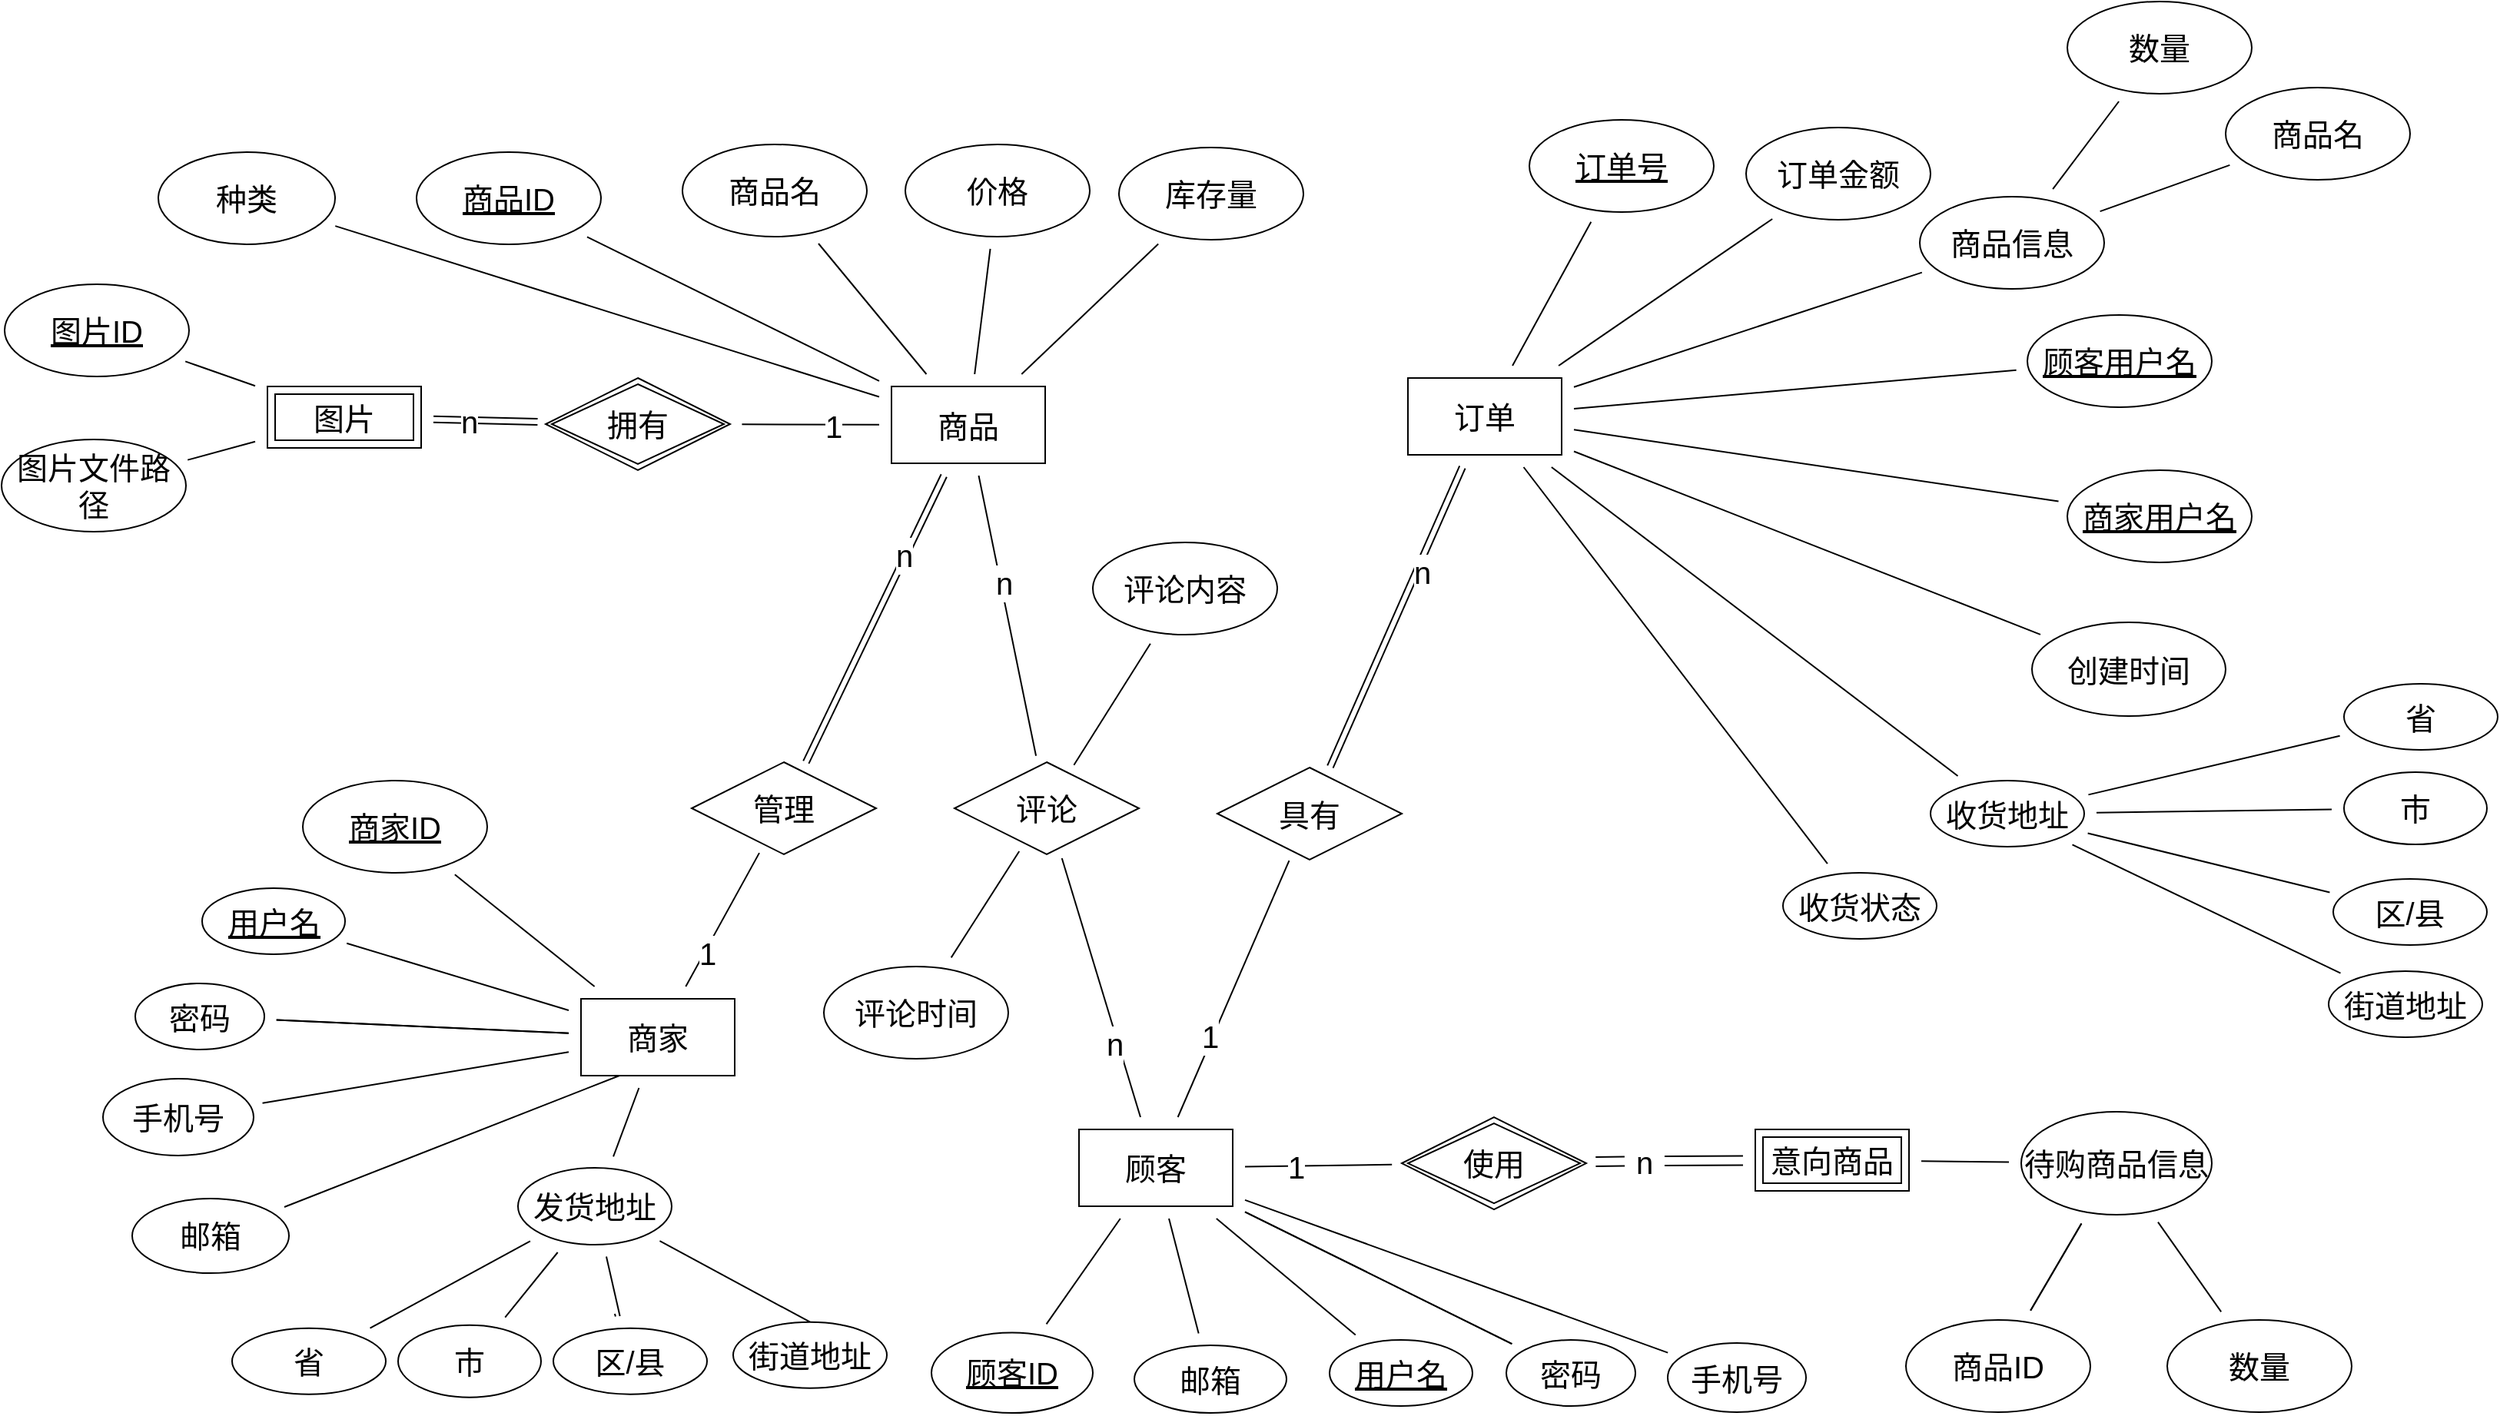 <mxfile version="20.6.2" type="github">
  <diagram id="BOre7gkhwZPCpXYbug6-" name="第 1 页">
    <mxGraphModel dx="4138" dy="2884" grid="0" gridSize="10" guides="1" tooltips="1" connect="1" arrows="1" fold="1" page="0" pageScale="1" pageWidth="3300" pageHeight="4681" math="0" shadow="0">
      <root>
        <mxCell id="0" />
        <mxCell id="1" parent="0" />
        <mxCell id="WfKO5eO7l7fBKgTfZoRR-6" value="" style="edgeStyle=none;curved=1;rounded=0;orthogonalLoop=1;jettySize=auto;html=1;fontSize=20;endArrow=none;startSize=14;endSize=14;sourcePerimeterSpacing=8;targetPerimeterSpacing=8;endFill=0;" parent="1" source="ZdJB38YBU0CB17zyYlZN-1" target="WfKO5eO7l7fBKgTfZoRR-5" edge="1">
          <mxGeometry relative="1" as="geometry" />
        </mxCell>
        <mxCell id="WfKO5eO7l7fBKgTfZoRR-10" value="" style="edgeStyle=none;curved=1;rounded=0;orthogonalLoop=1;jettySize=auto;html=1;fontSize=20;endArrow=none;endFill=0;startSize=14;endSize=14;sourcePerimeterSpacing=8;targetPerimeterSpacing=8;" parent="1" source="ZdJB38YBU0CB17zyYlZN-1" target="WfKO5eO7l7fBKgTfZoRR-9" edge="1">
          <mxGeometry relative="1" as="geometry" />
        </mxCell>
        <mxCell id="WfKO5eO7l7fBKgTfZoRR-13" value="" style="edgeStyle=none;curved=1;rounded=0;orthogonalLoop=1;jettySize=auto;html=1;fontSize=20;endArrow=none;endFill=0;startSize=14;endSize=14;sourcePerimeterSpacing=8;targetPerimeterSpacing=8;" parent="1" source="ZdJB38YBU0CB17zyYlZN-1" target="WfKO5eO7l7fBKgTfZoRR-9" edge="1">
          <mxGeometry relative="1" as="geometry" />
        </mxCell>
        <mxCell id="WfKO5eO7l7fBKgTfZoRR-28" value="" style="edgeStyle=none;curved=1;rounded=0;orthogonalLoop=1;jettySize=auto;html=1;fontSize=20;endArrow=none;endFill=0;startSize=14;endSize=14;sourcePerimeterSpacing=8;targetPerimeterSpacing=8;" parent="1" source="ZdJB38YBU0CB17zyYlZN-1" target="WfKO5eO7l7fBKgTfZoRR-27" edge="1">
          <mxGeometry relative="1" as="geometry" />
        </mxCell>
        <mxCell id="WfKO5eO7l7fBKgTfZoRR-48" style="edgeStyle=none;curved=1;rounded=0;orthogonalLoop=1;jettySize=auto;html=1;fontSize=20;endArrow=none;endFill=0;startSize=14;endSize=14;sourcePerimeterSpacing=8;targetPerimeterSpacing=8;" parent="1" source="ZdJB38YBU0CB17zyYlZN-1" target="8uNDc5nU4BZM-pc_ALD8-1" edge="1">
          <mxGeometry relative="1" as="geometry">
            <mxPoint x="784.053" y="-324.391" as="targetPoint" />
          </mxGeometry>
        </mxCell>
        <mxCell id="WfKO5eO7l7fBKgTfZoRR-50" value="1" style="edgeLabel;html=1;align=center;verticalAlign=middle;resizable=0;points=[];fontSize=20;" parent="WfKO5eO7l7fBKgTfZoRR-48" vertex="1" connectable="0">
          <mxGeometry x="-0.306" relative="1" as="geometry">
            <mxPoint as="offset" />
          </mxGeometry>
        </mxCell>
        <mxCell id="WfKO5eO7l7fBKgTfZoRR-97" value="" style="edgeStyle=none;curved=1;rounded=0;orthogonalLoop=1;jettySize=auto;html=1;fontSize=20;endArrow=none;endFill=0;startSize=14;endSize=14;sourcePerimeterSpacing=8;targetPerimeterSpacing=8;" parent="1" source="ZdJB38YBU0CB17zyYlZN-1" target="WfKO5eO7l7fBKgTfZoRR-96" edge="1">
          <mxGeometry relative="1" as="geometry" />
        </mxCell>
        <mxCell id="8uNDc5nU4BZM-pc_ALD8-7" style="edgeStyle=none;curved=1;rounded=0;orthogonalLoop=1;jettySize=auto;html=1;endArrow=none;endFill=0;startSize=14;endSize=14;sourcePerimeterSpacing=8;targetPerimeterSpacing=8;fontSize=20;" parent="1" source="ZdJB38YBU0CB17zyYlZN-1" target="8uNDc5nU4BZM-pc_ALD8-6" edge="1">
          <mxGeometry relative="1" as="geometry" />
        </mxCell>
        <mxCell id="8uNDc5nU4BZM-pc_ALD8-9" value="1" style="edgeLabel;html=1;align=center;verticalAlign=middle;resizable=0;points=[];fontSize=20;" parent="8uNDc5nU4BZM-pc_ALD8-7" vertex="1" connectable="0">
          <mxGeometry x="-0.31" y="-4" relative="1" as="geometry">
            <mxPoint x="-8" y="3" as="offset" />
          </mxGeometry>
        </mxCell>
        <mxCell id="oHZFe3K5dgXdksXJxiwz-3" style="edgeStyle=none;curved=1;rounded=0;orthogonalLoop=1;jettySize=auto;html=1;endArrow=none;startSize=14;endSize=14;sourcePerimeterSpacing=8;targetPerimeterSpacing=8;endFill=0;fontSize=20;" parent="1" source="ZdJB38YBU0CB17zyYlZN-1" target="oHZFe3K5dgXdksXJxiwz-1" edge="1">
          <mxGeometry relative="1" as="geometry" />
        </mxCell>
        <mxCell id="oHZFe3K5dgXdksXJxiwz-15" value="n" style="edgeLabel;html=1;align=center;verticalAlign=middle;resizable=0;points=[];fontSize=20;" parent="oHZFe3K5dgXdksXJxiwz-3" vertex="1" connectable="0">
          <mxGeometry x="-0.423" y="3" relative="1" as="geometry">
            <mxPoint as="offset" />
          </mxGeometry>
        </mxCell>
        <mxCell id="oHZFe3K5dgXdksXJxiwz-6" style="edgeStyle=none;curved=1;rounded=0;orthogonalLoop=1;jettySize=auto;html=1;endArrow=none;endFill=0;startSize=14;endSize=14;sourcePerimeterSpacing=8;targetPerimeterSpacing=8;fontSize=20;" parent="1" source="ZdJB38YBU0CB17zyYlZN-1" target="oHZFe3K5dgXdksXJxiwz-5" edge="1">
          <mxGeometry relative="1" as="geometry" />
        </mxCell>
        <mxCell id="ZdJB38YBU0CB17zyYlZN-1" value="&lt;font style=&quot;font-size: 20px;&quot;&gt;顾客&lt;/font&gt;" style="rounded=0;whiteSpace=wrap;html=1;fontSize=20;" parent="1" vertex="1">
          <mxGeometry x="299" y="-343" width="100" height="50" as="geometry" />
        </mxCell>
        <mxCell id="WfKO5eO7l7fBKgTfZoRR-5" value="&lt;u style=&quot;font-size: 20px;&quot;&gt;用户名&lt;/u&gt;" style="ellipse;whiteSpace=wrap;html=1;fontSize=20;" parent="1" vertex="1">
          <mxGeometry x="462" y="-205.98" width="93" height="43" as="geometry" />
        </mxCell>
        <mxCell id="WfKO5eO7l7fBKgTfZoRR-9" value="密码" style="ellipse;whiteSpace=wrap;html=1;fontSize=20;" parent="1" vertex="1">
          <mxGeometry x="577" y="-205.98" width="84" height="43" as="geometry" />
        </mxCell>
        <mxCell id="WfKO5eO7l7fBKgTfZoRR-18" style="edgeStyle=none;curved=1;rounded=0;orthogonalLoop=1;jettySize=auto;html=1;fontSize=20;endArrow=none;endFill=0;startSize=14;endSize=14;sourcePerimeterSpacing=8;targetPerimeterSpacing=8;" parent="1" source="WfKO5eO7l7fBKgTfZoRR-14" target="WfKO5eO7l7fBKgTfZoRR-17" edge="1">
          <mxGeometry relative="1" as="geometry" />
        </mxCell>
        <mxCell id="WfKO5eO7l7fBKgTfZoRR-22" value="" style="edgeStyle=none;curved=1;rounded=0;orthogonalLoop=1;jettySize=auto;html=1;fontSize=20;endArrow=none;endFill=0;startSize=14;endSize=14;sourcePerimeterSpacing=8;targetPerimeterSpacing=8;" parent="1" source="WfKO5eO7l7fBKgTfZoRR-14" target="WfKO5eO7l7fBKgTfZoRR-21" edge="1">
          <mxGeometry relative="1" as="geometry" />
        </mxCell>
        <mxCell id="WfKO5eO7l7fBKgTfZoRR-24" style="edgeStyle=none;curved=1;rounded=0;orthogonalLoop=1;jettySize=auto;html=1;fontSize=20;endArrow=none;endFill=0;startSize=14;endSize=14;sourcePerimeterSpacing=8;targetPerimeterSpacing=8;" parent="1" source="WfKO5eO7l7fBKgTfZoRR-14" target="WfKO5eO7l7fBKgTfZoRR-23" edge="1">
          <mxGeometry relative="1" as="geometry" />
        </mxCell>
        <mxCell id="WfKO5eO7l7fBKgTfZoRR-26" style="edgeStyle=none;curved=1;rounded=0;orthogonalLoop=1;jettySize=auto;html=1;fontSize=20;endArrow=none;endFill=0;startSize=14;endSize=14;sourcePerimeterSpacing=8;targetPerimeterSpacing=8;" parent="1" source="WfKO5eO7l7fBKgTfZoRR-14" target="WfKO5eO7l7fBKgTfZoRR-25" edge="1">
          <mxGeometry relative="1" as="geometry" />
        </mxCell>
        <mxCell id="WfKO5eO7l7fBKgTfZoRR-14" value="收货地址" style="ellipse;whiteSpace=wrap;html=1;fontSize=20;" parent="1" vertex="1">
          <mxGeometry x="853" y="-570" width="100" height="43" as="geometry" />
        </mxCell>
        <mxCell id="WfKO5eO7l7fBKgTfZoRR-16" value="" style="edgeStyle=none;orthogonalLoop=1;jettySize=auto;html=1;rounded=0;fontSize=20;endArrow=none;endFill=0;startSize=14;endSize=14;sourcePerimeterSpacing=8;targetPerimeterSpacing=8;curved=1;" parent="1" source="WfKO5eO7l7fBKgTfZoRR-52" target="WfKO5eO7l7fBKgTfZoRR-14" edge="1">
          <mxGeometry width="140" relative="1" as="geometry">
            <mxPoint x="647" y="-185" as="sourcePoint" />
            <mxPoint x="787" y="-185" as="targetPoint" />
            <Array as="points" />
          </mxGeometry>
        </mxCell>
        <mxCell id="WfKO5eO7l7fBKgTfZoRR-17" value="省" style="ellipse;whiteSpace=wrap;html=1;fontSize=20;" parent="1" vertex="1">
          <mxGeometry x="1122" y="-633" width="100" height="43" as="geometry" />
        </mxCell>
        <mxCell id="WfKO5eO7l7fBKgTfZoRR-21" value="市" style="ellipse;whiteSpace=wrap;html=1;fontSize=20;" parent="1" vertex="1">
          <mxGeometry x="1122" y="-575.5" width="93" height="47" as="geometry" />
        </mxCell>
        <mxCell id="WfKO5eO7l7fBKgTfZoRR-23" value="区/县" style="ellipse;whiteSpace=wrap;html=1;fontSize=20;" parent="1" vertex="1">
          <mxGeometry x="1115" y="-506" width="100" height="43" as="geometry" />
        </mxCell>
        <mxCell id="WfKO5eO7l7fBKgTfZoRR-25" value="街道地址" style="ellipse;whiteSpace=wrap;html=1;fontSize=20;" parent="1" vertex="1">
          <mxGeometry x="1112" y="-446" width="100" height="43" as="geometry" />
        </mxCell>
        <mxCell id="WfKO5eO7l7fBKgTfZoRR-27" value="手机号" style="ellipse;whiteSpace=wrap;html=1;fontSize=20;" parent="1" vertex="1">
          <mxGeometry x="682" y="-203.98" width="90" height="45" as="geometry" />
        </mxCell>
        <mxCell id="WfKO5eO7l7fBKgTfZoRR-32" value="" style="edgeStyle=none;curved=1;rounded=0;orthogonalLoop=1;jettySize=auto;html=1;fontSize=20;endArrow=none;endFill=0;startSize=14;endSize=14;sourcePerimeterSpacing=8;targetPerimeterSpacing=8;" parent="1" source="WfKO5eO7l7fBKgTfZoRR-46" target="WfKO5eO7l7fBKgTfZoRR-31" edge="1">
          <mxGeometry relative="1" as="geometry">
            <mxPoint x="892.0" y="-280.0" as="sourcePoint" />
          </mxGeometry>
        </mxCell>
        <mxCell id="WfKO5eO7l7fBKgTfZoRR-37" value="" style="edgeStyle=none;curved=1;rounded=0;orthogonalLoop=1;jettySize=auto;html=1;fontSize=20;endArrow=none;endFill=0;startSize=14;endSize=14;sourcePerimeterSpacing=8;targetPerimeterSpacing=8;" parent="1" source="WfKO5eO7l7fBKgTfZoRR-31" target="WfKO5eO7l7fBKgTfZoRR-36" edge="1">
          <mxGeometry relative="1" as="geometry" />
        </mxCell>
        <mxCell id="WfKO5eO7l7fBKgTfZoRR-38" value="" style="edgeStyle=none;curved=1;rounded=0;orthogonalLoop=1;jettySize=auto;html=1;fontSize=20;endArrow=none;endFill=0;startSize=14;endSize=14;sourcePerimeterSpacing=8;targetPerimeterSpacing=8;" parent="1" source="WfKO5eO7l7fBKgTfZoRR-31" target="WfKO5eO7l7fBKgTfZoRR-36" edge="1">
          <mxGeometry relative="1" as="geometry" />
        </mxCell>
        <mxCell id="WfKO5eO7l7fBKgTfZoRR-40" value="" style="edgeStyle=none;curved=1;rounded=0;orthogonalLoop=1;jettySize=auto;html=1;fontSize=20;endArrow=none;endFill=0;startSize=14;endSize=14;sourcePerimeterSpacing=8;targetPerimeterSpacing=8;" parent="1" source="WfKO5eO7l7fBKgTfZoRR-31" target="WfKO5eO7l7fBKgTfZoRR-39" edge="1">
          <mxGeometry relative="1" as="geometry" />
        </mxCell>
        <mxCell id="WfKO5eO7l7fBKgTfZoRR-31" value="待购商品信息" style="ellipse;whiteSpace=wrap;html=1;fontSize=20;" parent="1" vertex="1">
          <mxGeometry x="912" y="-354.48" width="124" height="67" as="geometry" />
        </mxCell>
        <mxCell id="WfKO5eO7l7fBKgTfZoRR-35" value="" style="edgeStyle=none;curved=1;rounded=0;orthogonalLoop=1;jettySize=auto;html=1;fontSize=20;endArrow=none;endFill=0;startSize=14;endSize=14;sourcePerimeterSpacing=8;targetPerimeterSpacing=8;" parent="1" source="WfKO5eO7l7fBKgTfZoRR-33" target="WfKO5eO7l7fBKgTfZoRR-34" edge="1">
          <mxGeometry relative="1" as="geometry" />
        </mxCell>
        <mxCell id="WfKO5eO7l7fBKgTfZoRR-42" value="" style="edgeStyle=none;curved=1;rounded=0;orthogonalLoop=1;jettySize=auto;html=1;fontSize=20;endArrow=none;endFill=0;startSize=14;endSize=14;sourcePerimeterSpacing=8;targetPerimeterSpacing=8;" parent="1" source="WfKO5eO7l7fBKgTfZoRR-33" target="WfKO5eO7l7fBKgTfZoRR-41" edge="1">
          <mxGeometry relative="1" as="geometry" />
        </mxCell>
        <mxCell id="WfKO5eO7l7fBKgTfZoRR-44" value="" style="edgeStyle=none;curved=1;rounded=0;orthogonalLoop=1;jettySize=auto;html=1;fontSize=20;endArrow=none;endFill=0;startSize=14;endSize=14;sourcePerimeterSpacing=8;targetPerimeterSpacing=8;" parent="1" source="WfKO5eO7l7fBKgTfZoRR-33" target="WfKO5eO7l7fBKgTfZoRR-43" edge="1">
          <mxGeometry relative="1" as="geometry" />
        </mxCell>
        <mxCell id="WfKO5eO7l7fBKgTfZoRR-124" style="edgeStyle=none;curved=1;rounded=0;orthogonalLoop=1;jettySize=auto;html=1;fontSize=20;endArrow=none;endFill=0;startSize=14;endSize=14;sourcePerimeterSpacing=8;targetPerimeterSpacing=8;" parent="1" source="WfKO5eO7l7fBKgTfZoRR-33" target="8uNDc5nU4BZM-pc_ALD8-2" edge="1">
          <mxGeometry relative="1" as="geometry">
            <mxPoint x="61.728" y="-805.231" as="targetPoint" />
          </mxGeometry>
        </mxCell>
        <mxCell id="WfKO5eO7l7fBKgTfZoRR-131" value="1" style="edgeLabel;html=1;align=center;verticalAlign=middle;resizable=0;points=[];fontSize=20;" parent="WfKO5eO7l7fBKgTfZoRR-124" vertex="1" connectable="0">
          <mxGeometry x="-0.369" y="-9" relative="1" as="geometry">
            <mxPoint x="-2" y="9" as="offset" />
          </mxGeometry>
        </mxCell>
        <mxCell id="WfKO5eO7l7fBKgTfZoRR-151" style="edgeStyle=none;curved=1;rounded=0;orthogonalLoop=1;jettySize=auto;html=1;fontSize=20;endArrow=none;endFill=0;sourcePerimeterSpacing=8;targetPerimeterSpacing=8;shape=link;" parent="1" source="WfKO5eO7l7fBKgTfZoRR-33" target="WfKO5eO7l7fBKgTfZoRR-150" edge="1">
          <mxGeometry relative="1" as="geometry" />
        </mxCell>
        <mxCell id="oHZFe3K5dgXdksXJxiwz-12" value="n" style="edgeLabel;html=1;align=center;verticalAlign=middle;resizable=0;points=[];fontSize=20;" parent="WfKO5eO7l7fBKgTfZoRR-151" vertex="1" connectable="0">
          <mxGeometry x="-0.354" y="4" relative="1" as="geometry">
            <mxPoint x="-1" y="-11" as="offset" />
          </mxGeometry>
        </mxCell>
        <mxCell id="oHZFe3K5dgXdksXJxiwz-2" style="edgeStyle=none;curved=1;rounded=0;orthogonalLoop=1;jettySize=auto;html=1;endArrow=none;startSize=14;endSize=14;sourcePerimeterSpacing=8;targetPerimeterSpacing=8;endFill=0;fontSize=20;" parent="1" source="WfKO5eO7l7fBKgTfZoRR-33" target="oHZFe3K5dgXdksXJxiwz-1" edge="1">
          <mxGeometry relative="1" as="geometry" />
        </mxCell>
        <mxCell id="oHZFe3K5dgXdksXJxiwz-16" value="n" style="edgeLabel;html=1;align=center;verticalAlign=middle;resizable=0;points=[];fontSize=20;" parent="oHZFe3K5dgXdksXJxiwz-2" vertex="1" connectable="0">
          <mxGeometry x="-0.242" relative="1" as="geometry">
            <mxPoint x="2" as="offset" />
          </mxGeometry>
        </mxCell>
        <mxCell id="oHZFe3K5dgXdksXJxiwz-10" value="" style="edgeStyle=none;curved=1;rounded=0;orthogonalLoop=1;jettySize=auto;html=1;fontSize=20;endArrow=none;endFill=0;startSize=14;endSize=14;sourcePerimeterSpacing=8;targetPerimeterSpacing=8;" parent="1" source="WfKO5eO7l7fBKgTfZoRR-33" target="oHZFe3K5dgXdksXJxiwz-9" edge="1">
          <mxGeometry relative="1" as="geometry" />
        </mxCell>
        <mxCell id="WfKO5eO7l7fBKgTfZoRR-33" value="商品" style="rounded=0;whiteSpace=wrap;html=1;fontSize=20;" parent="1" vertex="1">
          <mxGeometry x="177" y="-826.5" width="100" height="50" as="geometry" />
        </mxCell>
        <mxCell id="WfKO5eO7l7fBKgTfZoRR-34" value="商品名" style="ellipse;whiteSpace=wrap;html=1;fontSize=20;fontStyle=0" parent="1" vertex="1">
          <mxGeometry x="41" y="-984" width="120" height="60" as="geometry" />
        </mxCell>
        <mxCell id="WfKO5eO7l7fBKgTfZoRR-36" value="商品ID" style="ellipse;whiteSpace=wrap;html=1;fontSize=20;" parent="1" vertex="1">
          <mxGeometry x="837" y="-218.98" width="120" height="60" as="geometry" />
        </mxCell>
        <mxCell id="WfKO5eO7l7fBKgTfZoRR-39" value="数量" style="ellipse;whiteSpace=wrap;html=1;fontSize=20;" parent="1" vertex="1">
          <mxGeometry x="1007" y="-218.98" width="120" height="60" as="geometry" />
        </mxCell>
        <mxCell id="WfKO5eO7l7fBKgTfZoRR-41" value="价格" style="ellipse;whiteSpace=wrap;html=1;fontSize=20;" parent="1" vertex="1">
          <mxGeometry x="186" y="-984" width="120" height="60" as="geometry" />
        </mxCell>
        <mxCell id="WfKO5eO7l7fBKgTfZoRR-43" value="库存量" style="ellipse;whiteSpace=wrap;html=1;fontSize=20;" parent="1" vertex="1">
          <mxGeometry x="325" y="-982" width="120" height="60" as="geometry" />
        </mxCell>
        <mxCell id="WfKO5eO7l7fBKgTfZoRR-46" value="意向商品" style="shape=ext;margin=3;double=1;whiteSpace=wrap;html=1;align=center;fontSize=20;fillColor=#FFFFFF;" parent="1" vertex="1">
          <mxGeometry x="739" y="-343" width="100" height="40" as="geometry" />
        </mxCell>
        <mxCell id="WfKO5eO7l7fBKgTfZoRR-49" style="edgeStyle=none;curved=1;rounded=0;orthogonalLoop=1;jettySize=auto;html=1;fontSize=20;endArrow=none;endFill=0;targetPerimeterSpacing=8;shape=link;width=-6;startArrow=none;" parent="1" source="3ky-J1_sB5iMUWYqpiRW-1" target="WfKO5eO7l7fBKgTfZoRR-46" edge="1">
          <mxGeometry relative="1" as="geometry">
            <mxPoint x="918.403" y="-325.314" as="sourcePoint" />
          </mxGeometry>
        </mxCell>
        <mxCell id="WfKO5eO7l7fBKgTfZoRR-56" value="" style="edgeStyle=none;curved=1;rounded=0;orthogonalLoop=1;jettySize=auto;html=1;fontSize=20;endArrow=none;endFill=0;startSize=14;endSize=14;sourcePerimeterSpacing=8;targetPerimeterSpacing=8;" parent="1" source="WfKO5eO7l7fBKgTfZoRR-52" target="WfKO5eO7l7fBKgTfZoRR-55" edge="1">
          <mxGeometry relative="1" as="geometry" />
        </mxCell>
        <mxCell id="WfKO5eO7l7fBKgTfZoRR-81" value="" style="edgeStyle=none;curved=1;rounded=0;orthogonalLoop=1;jettySize=auto;html=1;fontSize=20;endArrow=none;endFill=0;startSize=14;endSize=14;sourcePerimeterSpacing=8;targetPerimeterSpacing=8;" parent="1" source="WfKO5eO7l7fBKgTfZoRR-52" target="WfKO5eO7l7fBKgTfZoRR-80" edge="1">
          <mxGeometry relative="1" as="geometry" />
        </mxCell>
        <mxCell id="WfKO5eO7l7fBKgTfZoRR-85" value="" style="edgeStyle=none;curved=1;rounded=0;orthogonalLoop=1;jettySize=auto;html=1;fontSize=20;endArrow=none;endFill=0;startSize=14;endSize=14;sourcePerimeterSpacing=8;targetPerimeterSpacing=8;" parent="1" source="WfKO5eO7l7fBKgTfZoRR-52" target="WfKO5eO7l7fBKgTfZoRR-84" edge="1">
          <mxGeometry relative="1" as="geometry" />
        </mxCell>
        <mxCell id="WfKO5eO7l7fBKgTfZoRR-88" style="edgeStyle=none;curved=1;rounded=0;orthogonalLoop=1;jettySize=auto;html=1;fontSize=20;endArrow=none;endFill=0;startSize=14;endSize=14;sourcePerimeterSpacing=8;targetPerimeterSpacing=8;" parent="1" source="WfKO5eO7l7fBKgTfZoRR-52" target="WfKO5eO7l7fBKgTfZoRR-87" edge="1">
          <mxGeometry relative="1" as="geometry" />
        </mxCell>
        <mxCell id="WfKO5eO7l7fBKgTfZoRR-99" style="edgeStyle=none;curved=1;rounded=0;orthogonalLoop=1;jettySize=auto;html=1;fontSize=20;endArrow=none;endFill=0;startSize=14;endSize=14;sourcePerimeterSpacing=8;targetPerimeterSpacing=8;" parent="1" source="WfKO5eO7l7fBKgTfZoRR-52" target="WfKO5eO7l7fBKgTfZoRR-98" edge="1">
          <mxGeometry relative="1" as="geometry" />
        </mxCell>
        <mxCell id="WfKO5eO7l7fBKgTfZoRR-116" style="edgeStyle=none;curved=1;rounded=0;orthogonalLoop=1;jettySize=auto;html=1;fontSize=20;endArrow=none;endFill=0;startSize=14;endSize=14;sourcePerimeterSpacing=8;targetPerimeterSpacing=8;" parent="1" source="WfKO5eO7l7fBKgTfZoRR-52" target="WfKO5eO7l7fBKgTfZoRR-106" edge="1">
          <mxGeometry relative="1" as="geometry" />
        </mxCell>
        <mxCell id="8uNDc5nU4BZM-pc_ALD8-8" style="edgeStyle=none;curved=1;rounded=0;orthogonalLoop=1;jettySize=auto;html=1;endArrow=none;endFill=0;sourcePerimeterSpacing=8;targetPerimeterSpacing=8;shape=link;fontSize=20;" parent="1" source="WfKO5eO7l7fBKgTfZoRR-52" target="8uNDc5nU4BZM-pc_ALD8-6" edge="1">
          <mxGeometry relative="1" as="geometry" />
        </mxCell>
        <mxCell id="8uNDc5nU4BZM-pc_ALD8-10" value="n" style="edgeLabel;html=1;align=center;verticalAlign=middle;resizable=0;points=[];fontSize=20;" parent="8uNDc5nU4BZM-pc_ALD8-8" vertex="1" connectable="0">
          <mxGeometry x="-0.32" y="3" relative="1" as="geometry">
            <mxPoint as="offset" />
          </mxGeometry>
        </mxCell>
        <mxCell id="WfKO5eO7l7fBKgTfZoRR-52" value="订单" style="rounded=0;whiteSpace=wrap;html=1;fontSize=20;fillColor=#FFFFFF;" parent="1" vertex="1">
          <mxGeometry x="513" y="-832" width="100" height="50" as="geometry" />
        </mxCell>
        <mxCell id="WfKO5eO7l7fBKgTfZoRR-55" value="&lt;u style=&quot;font-size: 20px;&quot;&gt;订单号&lt;/u&gt;" style="ellipse;whiteSpace=wrap;html=1;fontSize=20;fillColor=#FFFFFF;" parent="1" vertex="1">
          <mxGeometry x="592.0" y="-1000" width="120" height="60" as="geometry" />
        </mxCell>
        <mxCell id="WfKO5eO7l7fBKgTfZoRR-95" style="edgeStyle=none;curved=1;rounded=0;orthogonalLoop=1;jettySize=auto;html=1;exitX=0.25;exitY=1;exitDx=0;exitDy=0;fontSize=20;endArrow=none;endFill=0;startSize=14;endSize=14;sourcePerimeterSpacing=8;targetPerimeterSpacing=8;" parent="1" source="WfKO5eO7l7fBKgTfZoRR-57" target="WfKO5eO7l7fBKgTfZoRR-94" edge="1">
          <mxGeometry relative="1" as="geometry" />
        </mxCell>
        <mxCell id="oHZFe3K5dgXdksXJxiwz-8" value="" style="edgeStyle=none;curved=1;rounded=0;orthogonalLoop=1;jettySize=auto;html=1;endArrow=none;endFill=0;startSize=14;endSize=14;sourcePerimeterSpacing=8;targetPerimeterSpacing=8;fontSize=20;" parent="1" source="WfKO5eO7l7fBKgTfZoRR-57" target="oHZFe3K5dgXdksXJxiwz-7" edge="1">
          <mxGeometry relative="1" as="geometry" />
        </mxCell>
        <mxCell id="WfKO5eO7l7fBKgTfZoRR-57" value="商家" style="rounded=0;whiteSpace=wrap;html=1;fontSize=20;fillColor=#FFFFFF;" parent="1" vertex="1">
          <mxGeometry x="-25" y="-428" width="100" height="50" as="geometry" />
        </mxCell>
        <mxCell id="WfKO5eO7l7fBKgTfZoRR-58" value="" style="edgeStyle=none;curved=1;rounded=0;orthogonalLoop=1;jettySize=auto;html=1;fontSize=20;endArrow=none;startSize=14;endSize=14;sourcePerimeterSpacing=8;targetPerimeterSpacing=8;endFill=0;" parent="1" source="WfKO5eO7l7fBKgTfZoRR-57" target="WfKO5eO7l7fBKgTfZoRR-62" edge="1">
          <mxGeometry relative="1" as="geometry">
            <mxPoint x="-331.342" y="-429" as="sourcePoint" />
          </mxGeometry>
        </mxCell>
        <mxCell id="WfKO5eO7l7fBKgTfZoRR-59" value="" style="edgeStyle=none;curved=1;rounded=0;orthogonalLoop=1;jettySize=auto;html=1;fontSize=20;endArrow=none;endFill=0;startSize=14;endSize=14;sourcePerimeterSpacing=8;targetPerimeterSpacing=8;" parent="1" source="WfKO5eO7l7fBKgTfZoRR-57" target="WfKO5eO7l7fBKgTfZoRR-63" edge="1">
          <mxGeometry relative="1" as="geometry">
            <mxPoint x="-310.072" y="-429" as="sourcePoint" />
          </mxGeometry>
        </mxCell>
        <mxCell id="WfKO5eO7l7fBKgTfZoRR-60" value="" style="edgeStyle=none;curved=1;rounded=0;orthogonalLoop=1;jettySize=auto;html=1;fontSize=20;endArrow=none;endFill=0;startSize=14;endSize=14;sourcePerimeterSpacing=8;targetPerimeterSpacing=8;" parent="1" source="WfKO5eO7l7fBKgTfZoRR-57" target="WfKO5eO7l7fBKgTfZoRR-63" edge="1">
          <mxGeometry relative="1" as="geometry">
            <mxPoint x="-310.072" y="-429" as="sourcePoint" />
          </mxGeometry>
        </mxCell>
        <mxCell id="WfKO5eO7l7fBKgTfZoRR-61" value="" style="edgeStyle=none;curved=1;rounded=0;orthogonalLoop=1;jettySize=auto;html=1;fontSize=20;endArrow=none;endFill=0;startSize=14;endSize=14;sourcePerimeterSpacing=8;targetPerimeterSpacing=8;" parent="1" source="WfKO5eO7l7fBKgTfZoRR-57" target="WfKO5eO7l7fBKgTfZoRR-74" edge="1">
          <mxGeometry relative="1" as="geometry">
            <mxPoint x="-289.715" y="-429" as="sourcePoint" />
          </mxGeometry>
        </mxCell>
        <mxCell id="WfKO5eO7l7fBKgTfZoRR-62" value="&lt;u style=&quot;font-size: 20px;&quot;&gt;用户名&lt;/u&gt;" style="ellipse;whiteSpace=wrap;html=1;fontSize=20;" parent="1" vertex="1">
          <mxGeometry x="-271.5" y="-500" width="93" height="43" as="geometry" />
        </mxCell>
        <mxCell id="WfKO5eO7l7fBKgTfZoRR-63" value="密码" style="ellipse;whiteSpace=wrap;html=1;fontSize=20;" parent="1" vertex="1">
          <mxGeometry x="-315" y="-438" width="84" height="43" as="geometry" />
        </mxCell>
        <mxCell id="WfKO5eO7l7fBKgTfZoRR-64" style="edgeStyle=none;curved=1;rounded=0;orthogonalLoop=1;jettySize=auto;html=1;fontSize=20;endArrow=none;endFill=0;startSize=14;endSize=14;sourcePerimeterSpacing=8;targetPerimeterSpacing=8;" parent="1" source="WfKO5eO7l7fBKgTfZoRR-68" target="WfKO5eO7l7fBKgTfZoRR-70" edge="1">
          <mxGeometry relative="1" as="geometry" />
        </mxCell>
        <mxCell id="WfKO5eO7l7fBKgTfZoRR-65" value="" style="edgeStyle=none;curved=1;rounded=0;orthogonalLoop=1;jettySize=auto;html=1;fontSize=20;endArrow=none;endFill=0;startSize=14;endSize=14;sourcePerimeterSpacing=8;targetPerimeterSpacing=8;" parent="1" source="WfKO5eO7l7fBKgTfZoRR-68" target="WfKO5eO7l7fBKgTfZoRR-71" edge="1">
          <mxGeometry relative="1" as="geometry">
            <mxPoint x="-15.24" y="-215.015" as="sourcePoint" />
          </mxGeometry>
        </mxCell>
        <mxCell id="WfKO5eO7l7fBKgTfZoRR-66" style="edgeStyle=none;curved=1;rounded=0;orthogonalLoop=1;jettySize=auto;html=1;fontSize=20;endArrow=none;endFill=0;startSize=14;endSize=14;sourcePerimeterSpacing=8;targetPerimeterSpacing=8;" parent="1" target="WfKO5eO7l7fBKgTfZoRR-72" edge="1">
          <mxGeometry relative="1" as="geometry">
            <mxPoint x="-3.032" y="-223.005" as="sourcePoint" />
          </mxGeometry>
        </mxCell>
        <mxCell id="WfKO5eO7l7fBKgTfZoRR-67" style="edgeStyle=none;curved=1;rounded=0;orthogonalLoop=1;jettySize=auto;html=1;fontSize=20;endArrow=none;endFill=0;startSize=14;endSize=14;sourcePerimeterSpacing=8;targetPerimeterSpacing=8;entryX=0.5;entryY=0;entryDx=0;entryDy=0;" parent="1" source="WfKO5eO7l7fBKgTfZoRR-68" target="WfKO5eO7l7fBKgTfZoRR-73" edge="1">
          <mxGeometry relative="1" as="geometry">
            <mxPoint x="124.462" y="-262.588" as="targetPoint" />
          </mxGeometry>
        </mxCell>
        <mxCell id="WfKO5eO7l7fBKgTfZoRR-68" value="发货地址" style="ellipse;whiteSpace=wrap;html=1;fontSize=20;" parent="1" vertex="1">
          <mxGeometry x="-66" y="-318" width="100" height="50" as="geometry" />
        </mxCell>
        <mxCell id="WfKO5eO7l7fBKgTfZoRR-69" value="" style="edgeStyle=none;orthogonalLoop=1;jettySize=auto;html=1;rounded=0;fontSize=20;endArrow=none;endFill=0;startSize=14;endSize=14;sourcePerimeterSpacing=8;targetPerimeterSpacing=8;curved=1;" parent="1" source="WfKO5eO7l7fBKgTfZoRR-57" target="WfKO5eO7l7fBKgTfZoRR-68" edge="1">
          <mxGeometry width="140" relative="1" as="geometry">
            <mxPoint x="-265.523" y="-429" as="sourcePoint" />
            <mxPoint x="-262" y="-360" as="targetPoint" />
            <Array as="points" />
          </mxGeometry>
        </mxCell>
        <mxCell id="WfKO5eO7l7fBKgTfZoRR-70" value="省" style="ellipse;whiteSpace=wrap;html=1;fontSize=20;" parent="1" vertex="1">
          <mxGeometry x="-252" y="-213.65" width="100" height="43" as="geometry" />
        </mxCell>
        <mxCell id="WfKO5eO7l7fBKgTfZoRR-71" value="市" style="ellipse;whiteSpace=wrap;html=1;fontSize=20;" parent="1" vertex="1">
          <mxGeometry x="-144" y="-215.65" width="93" height="47" as="geometry" />
        </mxCell>
        <mxCell id="oHZFe3K5dgXdksXJxiwz-26" style="edgeStyle=none;curved=1;rounded=0;orthogonalLoop=1;jettySize=auto;html=1;fontSize=20;endArrow=none;endFill=0;sourcePerimeterSpacing=8;targetPerimeterSpacing=8;" parent="1" source="WfKO5eO7l7fBKgTfZoRR-72" target="WfKO5eO7l7fBKgTfZoRR-68" edge="1">
          <mxGeometry relative="1" as="geometry" />
        </mxCell>
        <mxCell id="WfKO5eO7l7fBKgTfZoRR-72" value="区/县" style="ellipse;whiteSpace=wrap;html=1;fontSize=20;" parent="1" vertex="1">
          <mxGeometry x="-43" y="-213.65" width="100" height="43" as="geometry" />
        </mxCell>
        <mxCell id="WfKO5eO7l7fBKgTfZoRR-73" value="街道地址" style="ellipse;whiteSpace=wrap;html=1;fontSize=20;" parent="1" vertex="1">
          <mxGeometry x="74" y="-217.65" width="100" height="43" as="geometry" />
        </mxCell>
        <mxCell id="WfKO5eO7l7fBKgTfZoRR-74" value="手机号" style="ellipse;whiteSpace=wrap;html=1;fontSize=20;" parent="1" vertex="1">
          <mxGeometry x="-336" y="-376" width="98" height="50" as="geometry" />
        </mxCell>
        <mxCell id="WfKO5eO7l7fBKgTfZoRR-80" value="顾客用户名" style="ellipse;whiteSpace=wrap;html=1;fontSize=20;fillColor=#FFFFFF;fontStyle=4" parent="1" vertex="1">
          <mxGeometry x="916.0" y="-873" width="120" height="60" as="geometry" />
        </mxCell>
        <mxCell id="WfKO5eO7l7fBKgTfZoRR-84" value="商家用户名" style="ellipse;whiteSpace=wrap;html=1;fontSize=20;fillColor=#FFFFFF;fontStyle=4" parent="1" vertex="1">
          <mxGeometry x="942.0" y="-772" width="120" height="60" as="geometry" />
        </mxCell>
        <mxCell id="WfKO5eO7l7fBKgTfZoRR-87" value="商品信息" style="ellipse;whiteSpace=wrap;html=1;fontSize=20;fillColor=#FFFFFF;" parent="1" vertex="1">
          <mxGeometry x="846.0" y="-950" width="120" height="60" as="geometry" />
        </mxCell>
        <mxCell id="WfKO5eO7l7fBKgTfZoRR-90" value="" style="edgeStyle=none;curved=1;rounded=0;orthogonalLoop=1;jettySize=auto;html=1;fontSize=20;endArrow=none;endFill=0;startSize=14;endSize=14;sourcePerimeterSpacing=8;targetPerimeterSpacing=8;" parent="1" source="WfKO5eO7l7fBKgTfZoRR-87" target="WfKO5eO7l7fBKgTfZoRR-92" edge="1">
          <mxGeometry relative="1" as="geometry">
            <mxPoint x="1265.767" y="-656.535" as="sourcePoint" />
          </mxGeometry>
        </mxCell>
        <mxCell id="WfKO5eO7l7fBKgTfZoRR-91" value="" style="edgeStyle=none;curved=1;rounded=0;orthogonalLoop=1;jettySize=auto;html=1;fontSize=20;endArrow=none;endFill=0;startSize=14;endSize=14;sourcePerimeterSpacing=8;targetPerimeterSpacing=8;" parent="1" source="WfKO5eO7l7fBKgTfZoRR-87" target="WfKO5eO7l7fBKgTfZoRR-93" edge="1">
          <mxGeometry relative="1" as="geometry">
            <mxPoint x="1318.095" y="-658.0" as="sourcePoint" />
          </mxGeometry>
        </mxCell>
        <mxCell id="WfKO5eO7l7fBKgTfZoRR-92" value="商品名" style="ellipse;whiteSpace=wrap;html=1;fontSize=20;" parent="1" vertex="1">
          <mxGeometry x="1045" y="-1021" width="120" height="60" as="geometry" />
        </mxCell>
        <mxCell id="WfKO5eO7l7fBKgTfZoRR-93" value="数量" style="ellipse;whiteSpace=wrap;html=1;fontSize=20;" parent="1" vertex="1">
          <mxGeometry x="942" y="-1077" width="120" height="60" as="geometry" />
        </mxCell>
        <mxCell id="WfKO5eO7l7fBKgTfZoRR-94" value="邮箱" style="ellipse;whiteSpace=wrap;html=1;fontSize=20;fillColor=#FFFFFF;" parent="1" vertex="1">
          <mxGeometry x="-317" y="-298" width="102" height="48.5" as="geometry" />
        </mxCell>
        <mxCell id="WfKO5eO7l7fBKgTfZoRR-96" value="邮箱" style="ellipse;whiteSpace=wrap;html=1;fontSize=20;fillColor=#FFFFFF;" parent="1" vertex="1">
          <mxGeometry x="335" y="-202.48" width="99" height="44" as="geometry" />
        </mxCell>
        <mxCell id="WfKO5eO7l7fBKgTfZoRR-98" value="订单金额" style="ellipse;whiteSpace=wrap;html=1;fontSize=20;fillColor=#FFFFFF;" parent="1" vertex="1">
          <mxGeometry x="733" y="-995" width="120" height="60" as="geometry" />
        </mxCell>
        <mxCell id="WfKO5eO7l7fBKgTfZoRR-106" value="创建时间" style="ellipse;whiteSpace=wrap;html=1;fontSize=20;fillColor=#FFFFFF;" parent="1" vertex="1">
          <mxGeometry x="919.0" y="-673" width="126" height="61" as="geometry" />
        </mxCell>
        <mxCell id="WfKO5eO7l7fBKgTfZoRR-127" style="edgeStyle=none;curved=1;rounded=0;orthogonalLoop=1;jettySize=auto;html=1;fontSize=20;endArrow=none;endFill=0;startSize=14;endSize=14;sourcePerimeterSpacing=8;targetPerimeterSpacing=8;" parent="1" source="WfKO5eO7l7fBKgTfZoRR-120" target="WfKO5eO7l7fBKgTfZoRR-126" edge="1">
          <mxGeometry relative="1" as="geometry" />
        </mxCell>
        <mxCell id="WfKO5eO7l7fBKgTfZoRR-129" value="" style="edgeStyle=none;curved=1;rounded=0;orthogonalLoop=1;jettySize=auto;html=1;fontSize=20;endArrow=none;endFill=0;startSize=14;endSize=14;sourcePerimeterSpacing=8;targetPerimeterSpacing=8;" parent="1" source="WfKO5eO7l7fBKgTfZoRR-120" target="WfKO5eO7l7fBKgTfZoRR-128" edge="1">
          <mxGeometry relative="1" as="geometry" />
        </mxCell>
        <mxCell id="WfKO5eO7l7fBKgTfZoRR-120" value="图片" style="shape=ext;margin=3;double=1;whiteSpace=wrap;html=1;align=center;fontSize=20;fillColor=#FFFFFF;" parent="1" vertex="1">
          <mxGeometry x="-229" y="-826.5" width="100" height="40" as="geometry" />
        </mxCell>
        <mxCell id="WfKO5eO7l7fBKgTfZoRR-146" style="edgeStyle=none;shape=link;curved=1;rounded=0;orthogonalLoop=1;jettySize=auto;html=1;fontSize=20;endArrow=none;endFill=0;sourcePerimeterSpacing=8;targetPerimeterSpacing=8;" parent="1" source="8uNDc5nU4BZM-pc_ALD8-2" target="WfKO5eO7l7fBKgTfZoRR-120" edge="1">
          <mxGeometry relative="1" as="geometry">
            <mxPoint x="-72" y="-806.5" as="sourcePoint" />
          </mxGeometry>
        </mxCell>
        <mxCell id="WfKO5eO7l7fBKgTfZoRR-147" value="n" style="edgeLabel;html=1;align=center;verticalAlign=middle;resizable=0;points=[];fontSize=20;" parent="WfKO5eO7l7fBKgTfZoRR-146" vertex="1" connectable="0">
          <mxGeometry x="0.343" relative="1" as="geometry">
            <mxPoint as="offset" />
          </mxGeometry>
        </mxCell>
        <mxCell id="WfKO5eO7l7fBKgTfZoRR-126" value="图片文件路径" style="ellipse;whiteSpace=wrap;html=1;fontSize=20;fillColor=#FFFFFF;" parent="1" vertex="1">
          <mxGeometry x="-402" y="-792" width="120" height="60" as="geometry" />
        </mxCell>
        <mxCell id="WfKO5eO7l7fBKgTfZoRR-128" value="&lt;u style=&quot;font-size: 20px;&quot;&gt;图片ID&lt;/u&gt;" style="ellipse;whiteSpace=wrap;html=1;fontSize=20;fillColor=#FFFFFF;" parent="1" vertex="1">
          <mxGeometry x="-400" y="-893" width="120" height="60" as="geometry" />
        </mxCell>
        <mxCell id="WfKO5eO7l7fBKgTfZoRR-152" style="edgeStyle=none;curved=1;rounded=0;orthogonalLoop=1;jettySize=auto;html=1;fontSize=20;endArrow=none;endFill=0;sourcePerimeterSpacing=8;targetPerimeterSpacing=8;" parent="1" source="WfKO5eO7l7fBKgTfZoRR-150" target="WfKO5eO7l7fBKgTfZoRR-57" edge="1">
          <mxGeometry relative="1" as="geometry" />
        </mxCell>
        <mxCell id="oHZFe3K5dgXdksXJxiwz-11" value="1" style="edgeLabel;html=1;align=center;verticalAlign=middle;resizable=0;points=[];fontSize=20;" parent="WfKO5eO7l7fBKgTfZoRR-152" vertex="1" connectable="0">
          <mxGeometry x="0.467" y="1" relative="1" as="geometry">
            <mxPoint as="offset" />
          </mxGeometry>
        </mxCell>
        <mxCell id="WfKO5eO7l7fBKgTfZoRR-150" value="管理" style="shape=rhombus;perimeter=rhombusPerimeter;whiteSpace=wrap;html=1;align=center;fontSize=20;fillColor=#FFFFFF;" parent="1" vertex="1">
          <mxGeometry x="47" y="-582" width="120" height="60" as="geometry" />
        </mxCell>
        <mxCell id="8uNDc5nU4BZM-pc_ALD8-1" value="使用" style="shape=rhombus;double=1;perimeter=rhombusPerimeter;whiteSpace=wrap;html=1;align=center;fontSize=20;" parent="1" vertex="1">
          <mxGeometry x="509" y="-350.98" width="120" height="60" as="geometry" />
        </mxCell>
        <mxCell id="8uNDc5nU4BZM-pc_ALD8-2" value="拥有" style="shape=rhombus;double=1;perimeter=rhombusPerimeter;whiteSpace=wrap;html=1;align=center;fontSize=20;" parent="1" vertex="1">
          <mxGeometry x="-48" y="-832" width="120" height="60" as="geometry" />
        </mxCell>
        <mxCell id="8uNDc5nU4BZM-pc_ALD8-5" style="edgeStyle=none;curved=1;rounded=0;orthogonalLoop=1;jettySize=auto;html=1;endArrow=none;startSize=14;endSize=14;sourcePerimeterSpacing=8;targetPerimeterSpacing=8;endFill=0;fontSize=20;" parent="1" source="8uNDc5nU4BZM-pc_ALD8-11" target="WfKO5eO7l7fBKgTfZoRR-33" edge="1">
          <mxGeometry relative="1" as="geometry" />
        </mxCell>
        <mxCell id="8uNDc5nU4BZM-pc_ALD8-6" value="具有" style="shape=rhombus;perimeter=rhombusPerimeter;whiteSpace=wrap;html=1;align=center;fontSize=20;" parent="1" vertex="1">
          <mxGeometry x="389" y="-578.5" width="120" height="60" as="geometry" />
        </mxCell>
        <mxCell id="8uNDc5nU4BZM-pc_ALD8-11" value="种类" style="ellipse;whiteSpace=wrap;html=1;fontSize=20;" parent="1" vertex="1">
          <mxGeometry x="-300" y="-979" width="115" height="60" as="geometry" />
        </mxCell>
        <mxCell id="oHZFe3K5dgXdksXJxiwz-14" value="" style="edgeStyle=none;curved=1;rounded=0;orthogonalLoop=1;jettySize=auto;html=1;fontSize=20;endArrow=none;endFill=0;startSize=14;endSize=14;sourcePerimeterSpacing=8;targetPerimeterSpacing=8;" parent="1" source="oHZFe3K5dgXdksXJxiwz-1" target="oHZFe3K5dgXdksXJxiwz-13" edge="1">
          <mxGeometry relative="1" as="geometry" />
        </mxCell>
        <mxCell id="oHZFe3K5dgXdksXJxiwz-1" value="评论" style="shape=rhombus;perimeter=rhombusPerimeter;whiteSpace=wrap;html=1;align=center;fontSize=20;fillColor=#FFFFFF;" parent="1" vertex="1">
          <mxGeometry x="218" y="-582" width="120" height="60" as="geometry" />
        </mxCell>
        <mxCell id="oHZFe3K5dgXdksXJxiwz-5" value="&lt;u style=&quot;font-size: 20px;&quot;&gt;&lt;font style=&quot;font-size: 20px;&quot;&gt;顾客ID&lt;/font&gt;&lt;/u&gt;" style="ellipse;whiteSpace=wrap;html=1;fontSize=20;" parent="1" vertex="1">
          <mxGeometry x="203" y="-210.73" width="105" height="52.25" as="geometry" />
        </mxCell>
        <mxCell id="oHZFe3K5dgXdksXJxiwz-7" value="&lt;u style=&quot;font-size: 20px;&quot;&gt;商家ID&lt;/u&gt;" style="ellipse;whiteSpace=wrap;html=1;fontSize=20;" parent="1" vertex="1">
          <mxGeometry x="-206" y="-570" width="120" height="60" as="geometry" />
        </mxCell>
        <mxCell id="oHZFe3K5dgXdksXJxiwz-9" value="&lt;u style=&quot;font-size: 20px;&quot;&gt;商品ID&lt;/u&gt;" style="ellipse;whiteSpace=wrap;html=1;fontSize=20;" parent="1" vertex="1">
          <mxGeometry x="-132" y="-979" width="120" height="60" as="geometry" />
        </mxCell>
        <mxCell id="oHZFe3K5dgXdksXJxiwz-13" value="评论内容" style="ellipse;whiteSpace=wrap;html=1;fontSize=20;" parent="1" vertex="1">
          <mxGeometry x="308" y="-725" width="120" height="60" as="geometry" />
        </mxCell>
        <mxCell id="3ky-J1_sB5iMUWYqpiRW-1" value="&lt;font style=&quot;font-size: 20px;&quot;&gt;n&lt;/font&gt;" style="text;strokeColor=none;fillColor=none;html=1;align=center;verticalAlign=middle;whiteSpace=wrap;rounded=0;" parent="1" vertex="1">
          <mxGeometry x="654" y="-338" width="26" height="31" as="geometry" />
        </mxCell>
        <mxCell id="3ky-J1_sB5iMUWYqpiRW-2" value="" style="edgeStyle=none;curved=1;rounded=0;orthogonalLoop=1;jettySize=auto;html=1;fontSize=20;endArrow=none;endFill=0;sourcePerimeterSpacing=8;shape=link;width=-6;" parent="1" source="8uNDc5nU4BZM-pc_ALD8-1" target="3ky-J1_sB5iMUWYqpiRW-1" edge="1">
          <mxGeometry relative="1" as="geometry">
            <mxPoint x="635.901" y="-321.594" as="sourcePoint" />
            <mxPoint x="731" y="-322.467" as="targetPoint" />
          </mxGeometry>
        </mxCell>
        <mxCell id="Qho58rCW9YSLApIfqBpp-1" value="评论时间" style="ellipse;whiteSpace=wrap;html=1;fontSize=20;" vertex="1" parent="1">
          <mxGeometry x="133" y="-449" width="120" height="60" as="geometry" />
        </mxCell>
        <mxCell id="Qho58rCW9YSLApIfqBpp-2" value="" style="edgeStyle=none;curved=1;rounded=0;orthogonalLoop=1;jettySize=auto;html=1;fontSize=20;endArrow=none;endFill=0;startSize=14;endSize=14;sourcePerimeterSpacing=8;targetPerimeterSpacing=8;" edge="1" parent="1" source="Qho58rCW9YSLApIfqBpp-1" target="oHZFe3K5dgXdksXJxiwz-1">
          <mxGeometry relative="1" as="geometry">
            <mxPoint x="302.851" y="-571.701" as="sourcePoint" />
            <mxPoint x="344.701" y="-655.402" as="targetPoint" />
          </mxGeometry>
        </mxCell>
        <mxCell id="Qho58rCW9YSLApIfqBpp-3" value="收货状态" style="ellipse;whiteSpace=wrap;html=1;fontSize=20;" vertex="1" parent="1">
          <mxGeometry x="757" y="-510" width="100" height="43" as="geometry" />
        </mxCell>
        <mxCell id="Qho58rCW9YSLApIfqBpp-4" value="" style="edgeStyle=none;orthogonalLoop=1;jettySize=auto;html=1;rounded=0;fontSize=20;endArrow=none;endFill=0;startSize=14;endSize=14;sourcePerimeterSpacing=8;targetPerimeterSpacing=8;curved=1;" edge="1" parent="1" source="WfKO5eO7l7fBKgTfZoRR-52" target="Qho58rCW9YSLApIfqBpp-3">
          <mxGeometry width="140" relative="1" as="geometry">
            <mxPoint x="616.399" y="-764" as="sourcePoint" />
            <mxPoint x="880.723" y="-563.01" as="targetPoint" />
            <Array as="points" />
          </mxGeometry>
        </mxCell>
      </root>
    </mxGraphModel>
  </diagram>
</mxfile>
